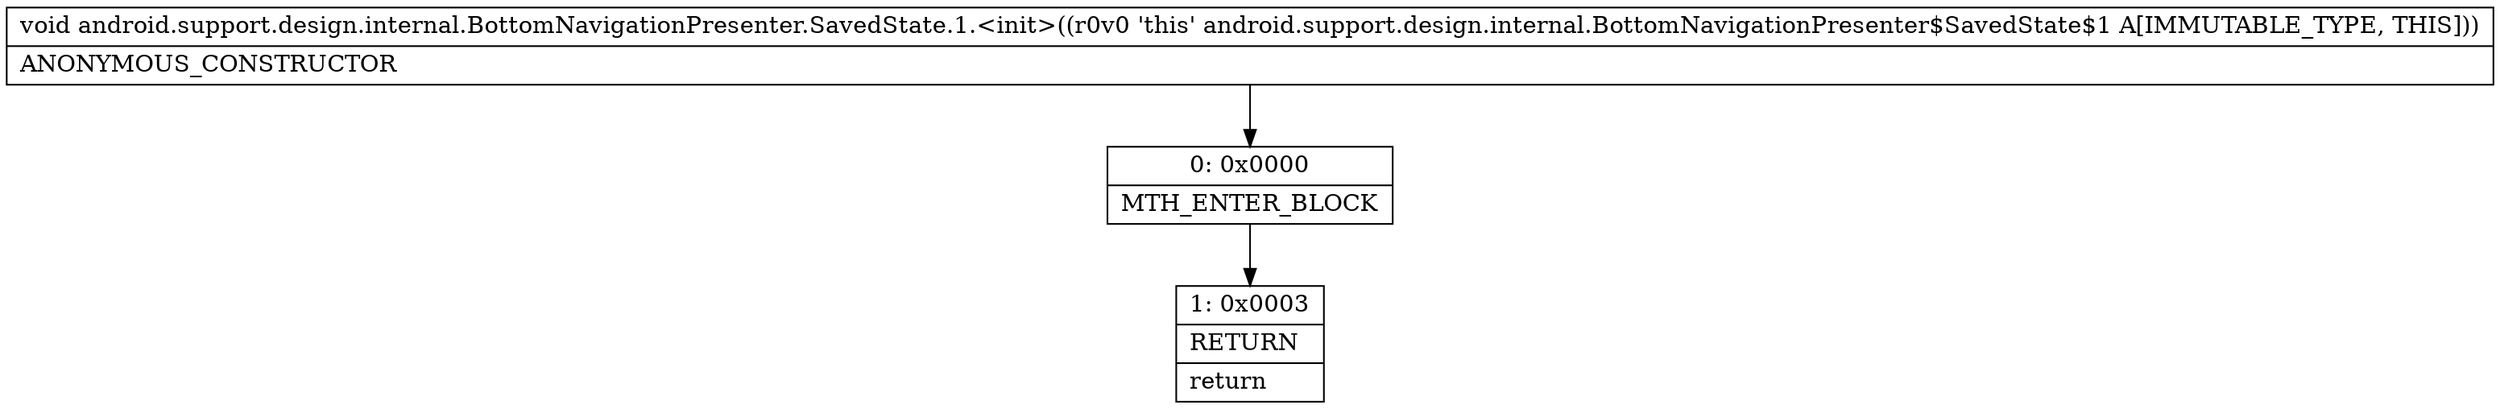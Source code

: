digraph "CFG forandroid.support.design.internal.BottomNavigationPresenter.SavedState.1.\<init\>()V" {
Node_0 [shape=record,label="{0\:\ 0x0000|MTH_ENTER_BLOCK\l}"];
Node_1 [shape=record,label="{1\:\ 0x0003|RETURN\l|return\l}"];
MethodNode[shape=record,label="{void android.support.design.internal.BottomNavigationPresenter.SavedState.1.\<init\>((r0v0 'this' android.support.design.internal.BottomNavigationPresenter$SavedState$1 A[IMMUTABLE_TYPE, THIS]))  | ANONYMOUS_CONSTRUCTOR\l}"];
MethodNode -> Node_0;
Node_0 -> Node_1;
}

